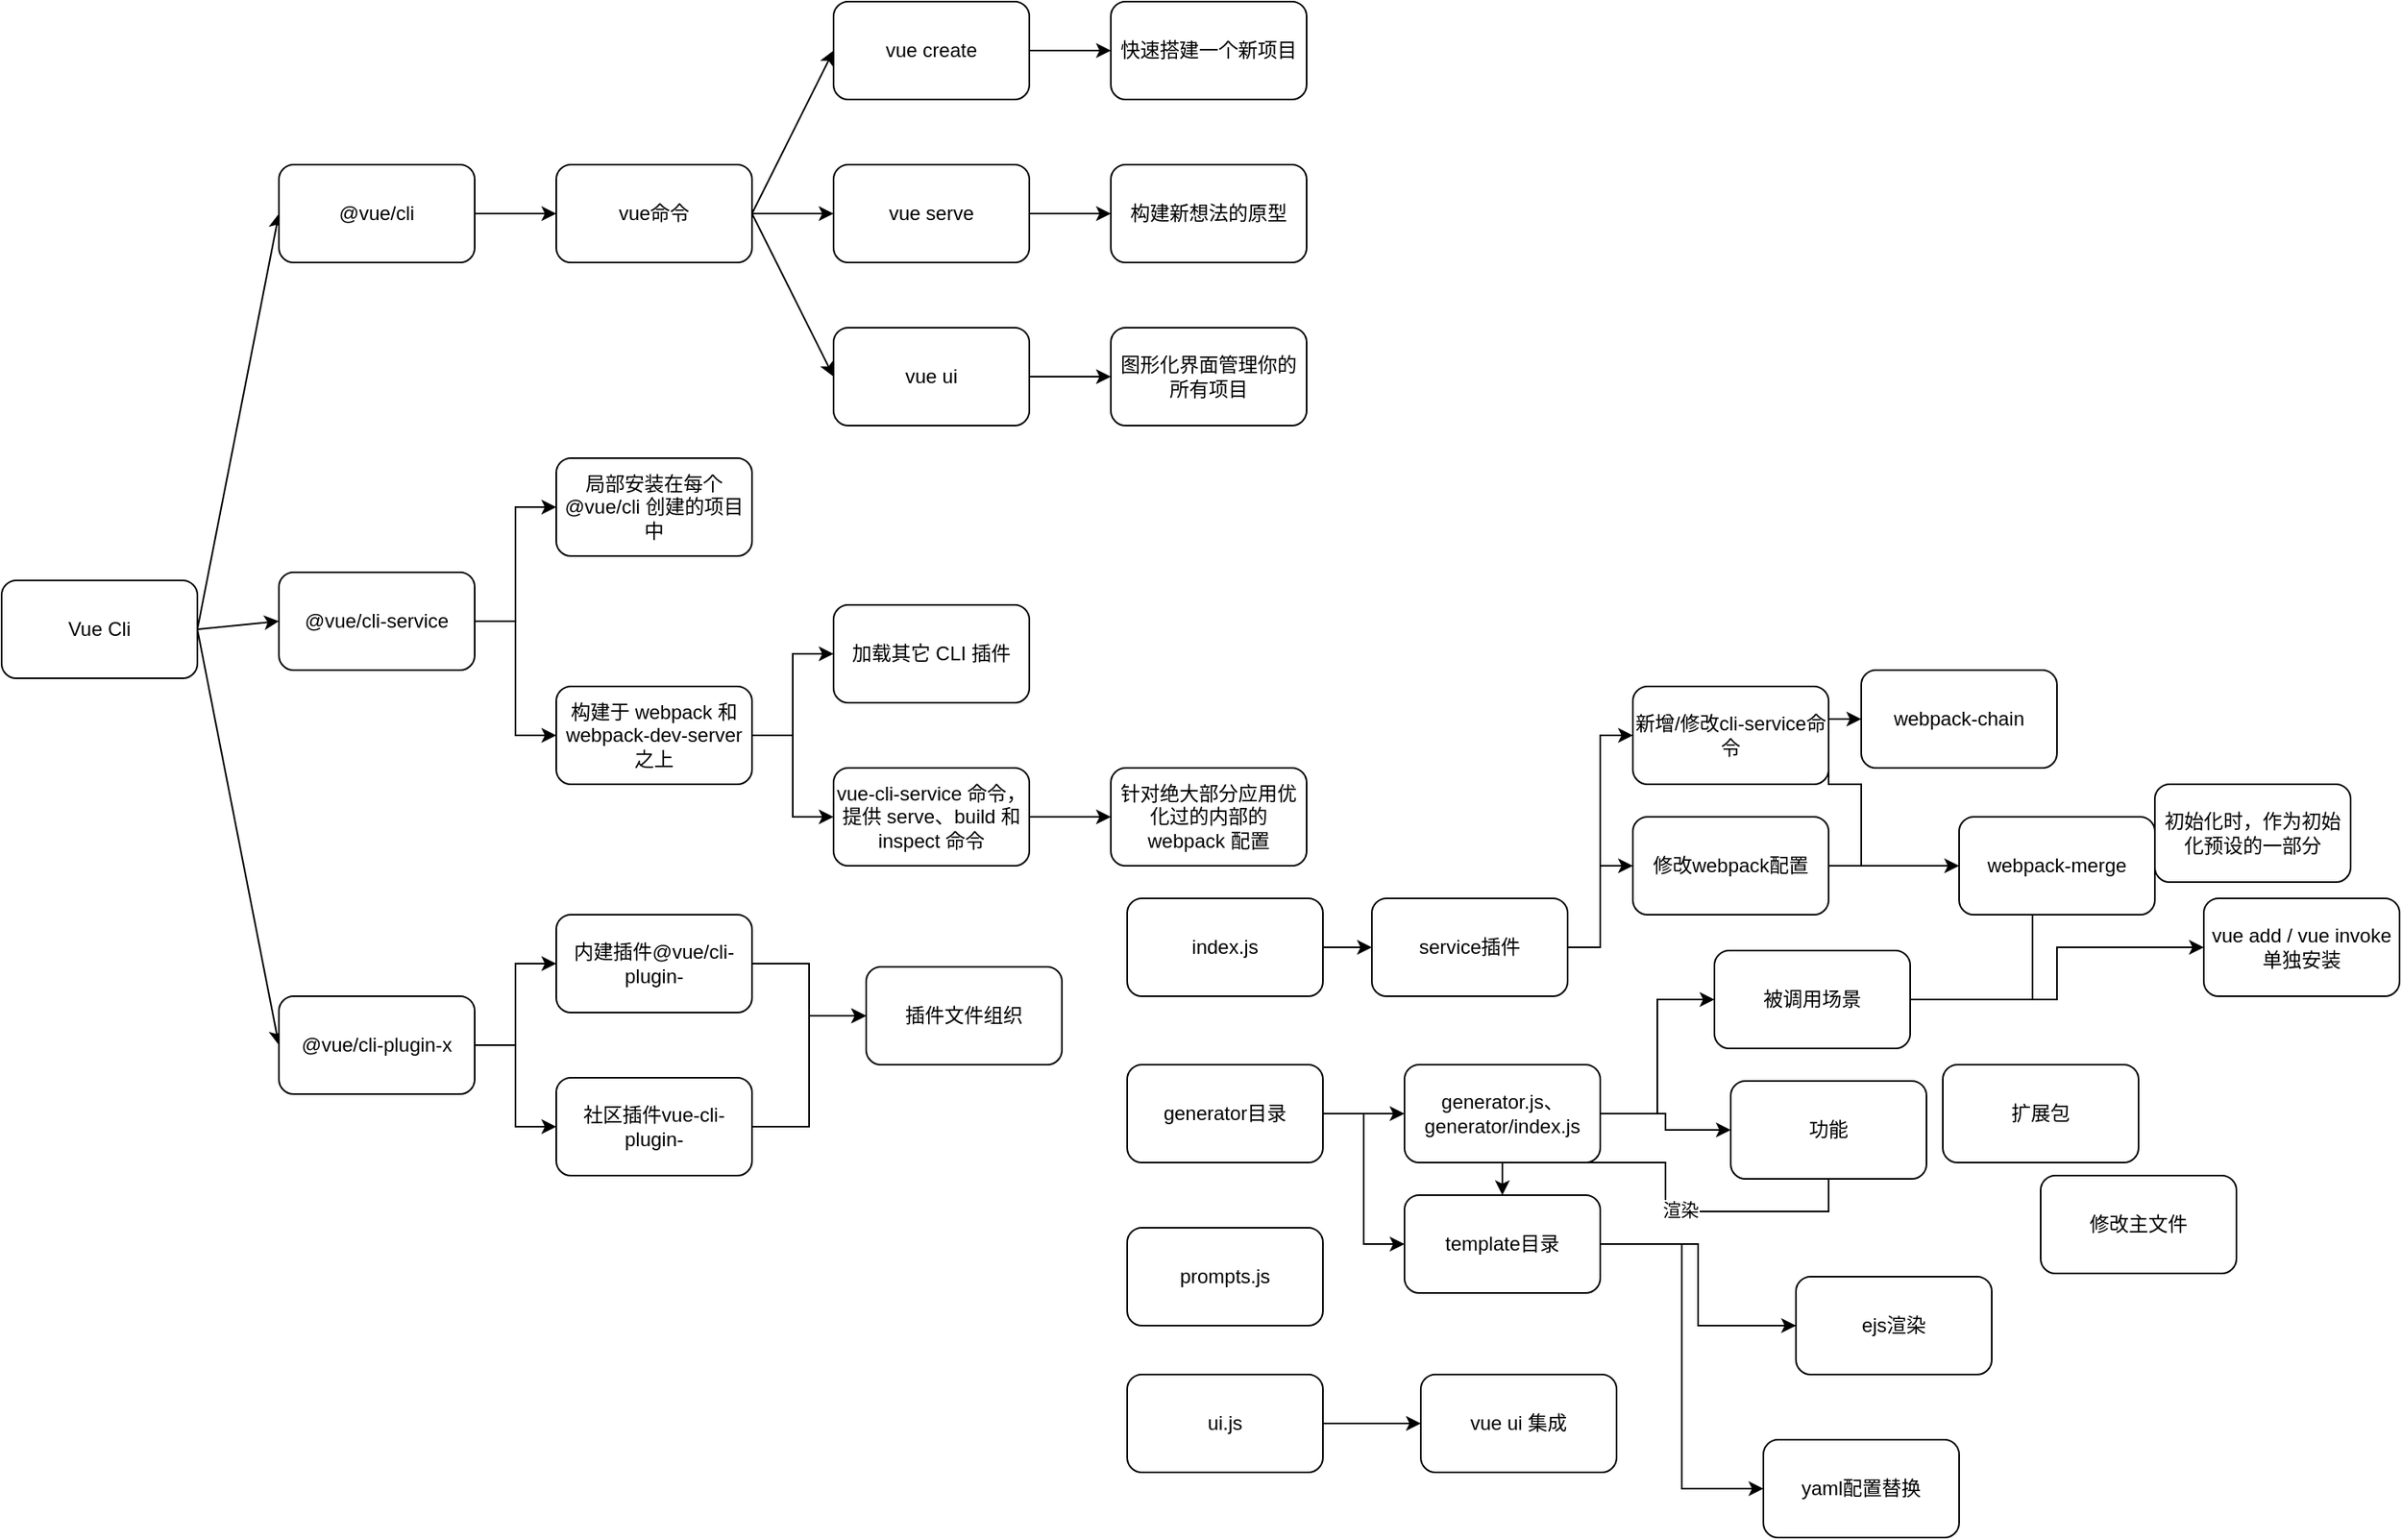 <mxfile version="15.5.8" type="github">
  <diagram name="Page-1" id="2c0d36ab-eaac-3732-788b-9136903baeff">
    <mxGraphModel dx="1422" dy="762" grid="1" gridSize="10" guides="1" tooltips="1" connect="1" arrows="1" fold="1" page="1" pageScale="1.5" pageWidth="1169" pageHeight="827" background="none" math="0" shadow="0">
      <root>
        <mxCell id="0" />
        <mxCell id="1" parent="0" />
        <mxCell id="ZvWc7zO6iXN7wG1vsNxG-127" style="edgeStyle=orthogonalEdgeStyle;rounded=0;orthogonalLoop=1;jettySize=auto;html=1;exitX=1;exitY=0.5;exitDx=0;exitDy=0;entryX=0;entryY=0.5;entryDx=0;entryDy=0;noEdgeStyle=1;orthogonal=1;" parent="1" source="ZvWc7zO6iXN7wG1vsNxG-123" target="ZvWc7zO6iXN7wG1vsNxG-124" edge="1">
          <mxGeometry relative="1" as="geometry" />
        </mxCell>
        <mxCell id="ZvWc7zO6iXN7wG1vsNxG-128" style="edgeStyle=orthogonalEdgeStyle;rounded=0;orthogonalLoop=1;jettySize=auto;html=1;exitX=1;exitY=0.5;exitDx=0;exitDy=0;entryX=0;entryY=0.5;entryDx=0;entryDy=0;noEdgeStyle=1;orthogonal=1;" parent="1" source="ZvWc7zO6iXN7wG1vsNxG-123" target="ZvWc7zO6iXN7wG1vsNxG-125" edge="1">
          <mxGeometry relative="1" as="geometry" />
        </mxCell>
        <mxCell id="ZvWc7zO6iXN7wG1vsNxG-129" style="edgeStyle=orthogonalEdgeStyle;rounded=0;orthogonalLoop=1;jettySize=auto;html=1;exitX=1;exitY=0.5;exitDx=0;exitDy=0;entryX=0;entryY=0.5;entryDx=0;entryDy=0;noEdgeStyle=1;orthogonal=1;" parent="1" source="ZvWc7zO6iXN7wG1vsNxG-123" target="ZvWc7zO6iXN7wG1vsNxG-126" edge="1">
          <mxGeometry relative="1" as="geometry" />
        </mxCell>
        <mxCell id="ZvWc7zO6iXN7wG1vsNxG-123" value="Vue Cli" style="rounded=1;whiteSpace=wrap;html=1;" parent="1" vertex="1">
          <mxGeometry x="150" y="503" width="120" height="60" as="geometry" />
        </mxCell>
        <mxCell id="ZvWc7zO6iXN7wG1vsNxG-137" style="edgeStyle=orthogonalEdgeStyle;rounded=0;orthogonalLoop=1;jettySize=auto;html=1;exitX=1;exitY=0.5;exitDx=0;exitDy=0;entryX=0;entryY=0.5;entryDx=0;entryDy=0;noEdgeStyle=1;orthogonal=1;" parent="1" source="ZvWc7zO6iXN7wG1vsNxG-124" target="ZvWc7zO6iXN7wG1vsNxG-132" edge="1">
          <mxGeometry relative="1" as="geometry" />
        </mxCell>
        <mxCell id="ZvWc7zO6iXN7wG1vsNxG-124" value="@vue/cli" style="rounded=1;whiteSpace=wrap;html=1;" parent="1" vertex="1">
          <mxGeometry x="320" y="248" width="120" height="60" as="geometry" />
        </mxCell>
        <mxCell id="ZvWc7zO6iXN7wG1vsNxG-145" value="" style="edgeStyle=orthogonalEdgeStyle;rounded=0;orthogonalLoop=1;jettySize=auto;html=1;entryX=0;entryY=0.5;entryDx=0;entryDy=0;" parent="1" source="ZvWc7zO6iXN7wG1vsNxG-125" target="ZvWc7zO6iXN7wG1vsNxG-146" edge="1">
          <mxGeometry relative="1" as="geometry">
            <mxPoint x="520" y="230" as="targetPoint" />
          </mxGeometry>
        </mxCell>
        <mxCell id="ZvWc7zO6iXN7wG1vsNxG-148" style="edgeStyle=orthogonalEdgeStyle;rounded=0;orthogonalLoop=1;jettySize=auto;html=1;exitX=1;exitY=0.5;exitDx=0;exitDy=0;entryX=0;entryY=0.5;entryDx=0;entryDy=0;" parent="1" source="ZvWc7zO6iXN7wG1vsNxG-125" target="ZvWc7zO6iXN7wG1vsNxG-147" edge="1">
          <mxGeometry relative="1" as="geometry" />
        </mxCell>
        <mxCell id="ZvWc7zO6iXN7wG1vsNxG-125" value="@vue/cli-service" style="rounded=1;whiteSpace=wrap;html=1;" parent="1" vertex="1">
          <mxGeometry x="320" y="498" width="120" height="60" as="geometry" />
        </mxCell>
        <mxCell id="FP2wUxU0o3MczKa44YQf-8" style="edgeStyle=orthogonalEdgeStyle;rounded=0;orthogonalLoop=1;jettySize=auto;html=1;exitX=1;exitY=0.5;exitDx=0;exitDy=0;" parent="1" source="ZvWc7zO6iXN7wG1vsNxG-126" target="FP2wUxU0o3MczKa44YQf-6" edge="1">
          <mxGeometry relative="1" as="geometry" />
        </mxCell>
        <mxCell id="FP2wUxU0o3MczKa44YQf-9" style="edgeStyle=orthogonalEdgeStyle;rounded=0;orthogonalLoop=1;jettySize=auto;html=1;exitX=1;exitY=0.5;exitDx=0;exitDy=0;entryX=0;entryY=0.5;entryDx=0;entryDy=0;" parent="1" source="ZvWc7zO6iXN7wG1vsNxG-126" target="FP2wUxU0o3MczKa44YQf-7" edge="1">
          <mxGeometry relative="1" as="geometry" />
        </mxCell>
        <mxCell id="ZvWc7zO6iXN7wG1vsNxG-126" value="@vue/cli-plugin-x" style="rounded=1;whiteSpace=wrap;html=1;" parent="1" vertex="1">
          <mxGeometry x="320" y="758" width="120" height="60" as="geometry" />
        </mxCell>
        <mxCell id="ZvWc7zO6iXN7wG1vsNxG-142" style="edgeStyle=orthogonalEdgeStyle;rounded=0;orthogonalLoop=1;jettySize=auto;html=1;exitX=1;exitY=0.5;exitDx=0;exitDy=0;" parent="1" source="ZvWc7zO6iXN7wG1vsNxG-130" target="ZvWc7zO6iXN7wG1vsNxG-140" edge="1">
          <mxGeometry relative="1" as="geometry" />
        </mxCell>
        <mxCell id="ZvWc7zO6iXN7wG1vsNxG-130" value="vue serve" style="rounded=1;whiteSpace=wrap;html=1;" parent="1" vertex="1">
          <mxGeometry x="660" y="248" width="120" height="60" as="geometry" />
        </mxCell>
        <mxCell id="ZvWc7zO6iXN7wG1vsNxG-139" style="edgeStyle=orthogonalEdgeStyle;rounded=0;orthogonalLoop=1;jettySize=auto;html=1;exitX=1;exitY=0.5;exitDx=0;exitDy=0;entryX=0;entryY=0.5;entryDx=0;entryDy=0;" parent="1" source="ZvWc7zO6iXN7wG1vsNxG-131" target="ZvWc7zO6iXN7wG1vsNxG-138" edge="1">
          <mxGeometry relative="1" as="geometry" />
        </mxCell>
        <mxCell id="ZvWc7zO6iXN7wG1vsNxG-131" value="vue create" style="rounded=1;whiteSpace=wrap;html=1;" parent="1" vertex="1">
          <mxGeometry x="660" y="148" width="120" height="60" as="geometry" />
        </mxCell>
        <mxCell id="ZvWc7zO6iXN7wG1vsNxG-134" style="edgeStyle=orthogonalEdgeStyle;rounded=0;orthogonalLoop=1;jettySize=auto;html=1;exitX=1;exitY=0.5;exitDx=0;exitDy=0;entryX=0;entryY=0.5;entryDx=0;entryDy=0;noEdgeStyle=1;orthogonal=1;" parent="1" source="ZvWc7zO6iXN7wG1vsNxG-132" target="ZvWc7zO6iXN7wG1vsNxG-131" edge="1">
          <mxGeometry relative="1" as="geometry" />
        </mxCell>
        <mxCell id="ZvWc7zO6iXN7wG1vsNxG-135" style="edgeStyle=orthogonalEdgeStyle;rounded=0;orthogonalLoop=1;jettySize=auto;html=1;exitX=1;exitY=0.5;exitDx=0;exitDy=0;entryX=0;entryY=0.5;entryDx=0;entryDy=0;noEdgeStyle=1;orthogonal=1;" parent="1" source="ZvWc7zO6iXN7wG1vsNxG-132" target="ZvWc7zO6iXN7wG1vsNxG-130" edge="1">
          <mxGeometry relative="1" as="geometry" />
        </mxCell>
        <mxCell id="ZvWc7zO6iXN7wG1vsNxG-136" style="edgeStyle=orthogonalEdgeStyle;rounded=0;orthogonalLoop=1;jettySize=auto;html=1;exitX=1;exitY=0.5;exitDx=0;exitDy=0;entryX=0;entryY=0.5;entryDx=0;entryDy=0;noEdgeStyle=1;orthogonal=1;" parent="1" source="ZvWc7zO6iXN7wG1vsNxG-132" target="ZvWc7zO6iXN7wG1vsNxG-133" edge="1">
          <mxGeometry relative="1" as="geometry" />
        </mxCell>
        <mxCell id="ZvWc7zO6iXN7wG1vsNxG-132" value="vue命令" style="rounded=1;whiteSpace=wrap;html=1;" parent="1" vertex="1">
          <mxGeometry x="490" y="248" width="120" height="60" as="geometry" />
        </mxCell>
        <mxCell id="ZvWc7zO6iXN7wG1vsNxG-143" style="edgeStyle=orthogonalEdgeStyle;rounded=0;orthogonalLoop=1;jettySize=auto;html=1;exitX=1;exitY=0.5;exitDx=0;exitDy=0;entryX=0;entryY=0.5;entryDx=0;entryDy=0;" parent="1" source="ZvWc7zO6iXN7wG1vsNxG-133" target="ZvWc7zO6iXN7wG1vsNxG-141" edge="1">
          <mxGeometry relative="1" as="geometry" />
        </mxCell>
        <mxCell id="ZvWc7zO6iXN7wG1vsNxG-133" value="vue ui&lt;br&gt;" style="rounded=1;whiteSpace=wrap;html=1;" parent="1" vertex="1">
          <mxGeometry x="660" y="348" width="120" height="60" as="geometry" />
        </mxCell>
        <mxCell id="ZvWc7zO6iXN7wG1vsNxG-138" value="快速搭建一个新项目" style="rounded=1;whiteSpace=wrap;html=1;" parent="1" vertex="1">
          <mxGeometry x="830" y="148" width="120" height="60" as="geometry" />
        </mxCell>
        <mxCell id="ZvWc7zO6iXN7wG1vsNxG-140" value="构建新想法的原型" style="rounded=1;whiteSpace=wrap;html=1;" parent="1" vertex="1">
          <mxGeometry x="830" y="248" width="120" height="60" as="geometry" />
        </mxCell>
        <mxCell id="ZvWc7zO6iXN7wG1vsNxG-141" value="图形化界面管理你的所有项目" style="rounded=1;whiteSpace=wrap;html=1;" parent="1" vertex="1">
          <mxGeometry x="830" y="348" width="120" height="60" as="geometry" />
        </mxCell>
        <mxCell id="ZvWc7zO6iXN7wG1vsNxG-146" value="局部安装在每个 @vue/cli 创建的项目中" style="rounded=1;whiteSpace=wrap;html=1;" parent="1" vertex="1">
          <mxGeometry x="490" y="428" width="120" height="60" as="geometry" />
        </mxCell>
        <mxCell id="FP2wUxU0o3MczKa44YQf-3" style="edgeStyle=orthogonalEdgeStyle;rounded=0;orthogonalLoop=1;jettySize=auto;html=1;exitX=1;exitY=0.5;exitDx=0;exitDy=0;entryX=0;entryY=0.5;entryDx=0;entryDy=0;" parent="1" source="ZvWc7zO6iXN7wG1vsNxG-147" target="ZvWc7zO6iXN7wG1vsNxG-149" edge="1">
          <mxGeometry relative="1" as="geometry" />
        </mxCell>
        <mxCell id="FP2wUxU0o3MczKa44YQf-4" style="edgeStyle=orthogonalEdgeStyle;rounded=0;orthogonalLoop=1;jettySize=auto;html=1;exitX=1;exitY=0.5;exitDx=0;exitDy=0;entryX=0;entryY=0.5;entryDx=0;entryDy=0;" parent="1" source="ZvWc7zO6iXN7wG1vsNxG-147" target="FP2wUxU0o3MczKa44YQf-1" edge="1">
          <mxGeometry relative="1" as="geometry" />
        </mxCell>
        <mxCell id="ZvWc7zO6iXN7wG1vsNxG-147" value="构建于 webpack 和 webpack-dev-server 之上" style="rounded=1;whiteSpace=wrap;html=1;" parent="1" vertex="1">
          <mxGeometry x="490" y="568" width="120" height="60" as="geometry" />
        </mxCell>
        <mxCell id="ZvWc7zO6iXN7wG1vsNxG-149" value="加载其它 CLI 插件" style="rounded=1;whiteSpace=wrap;html=1;" parent="1" vertex="1">
          <mxGeometry x="660" y="518" width="120" height="60" as="geometry" />
        </mxCell>
        <mxCell id="FP2wUxU0o3MczKa44YQf-5" style="edgeStyle=orthogonalEdgeStyle;rounded=0;orthogonalLoop=1;jettySize=auto;html=1;exitX=1;exitY=0.5;exitDx=0;exitDy=0;entryX=0;entryY=0.5;entryDx=0;entryDy=0;" parent="1" source="FP2wUxU0o3MczKa44YQf-1" target="FP2wUxU0o3MczKa44YQf-2" edge="1">
          <mxGeometry relative="1" as="geometry" />
        </mxCell>
        <mxCell id="FP2wUxU0o3MczKa44YQf-1" value="vue-cli-service 命令，提供 serve、build 和 inspect 命令" style="rounded=1;whiteSpace=wrap;html=1;" parent="1" vertex="1">
          <mxGeometry x="660" y="618" width="120" height="60" as="geometry" />
        </mxCell>
        <mxCell id="FP2wUxU0o3MczKa44YQf-2" value="针对绝大部分应用优化过的内部的 webpack 配置" style="rounded=1;whiteSpace=wrap;html=1;" parent="1" vertex="1">
          <mxGeometry x="830" y="618" width="120" height="60" as="geometry" />
        </mxCell>
        <mxCell id="H516AK7WeYCnwf0s0PQc-2" style="edgeStyle=orthogonalEdgeStyle;rounded=0;orthogonalLoop=1;jettySize=auto;html=1;exitX=1;exitY=0.5;exitDx=0;exitDy=0;entryX=0;entryY=0.5;entryDx=0;entryDy=0;" parent="1" source="FP2wUxU0o3MczKa44YQf-6" target="H516AK7WeYCnwf0s0PQc-1" edge="1">
          <mxGeometry relative="1" as="geometry" />
        </mxCell>
        <mxCell id="FP2wUxU0o3MczKa44YQf-6" value="内建插件@vue/cli-plugin-" style="rounded=1;whiteSpace=wrap;html=1;" parent="1" vertex="1">
          <mxGeometry x="490" y="708" width="120" height="60" as="geometry" />
        </mxCell>
        <mxCell id="H516AK7WeYCnwf0s0PQc-3" style="edgeStyle=orthogonalEdgeStyle;rounded=0;orthogonalLoop=1;jettySize=auto;html=1;exitX=1;exitY=0.5;exitDx=0;exitDy=0;entryX=0;entryY=0.5;entryDx=0;entryDy=0;" parent="1" source="FP2wUxU0o3MczKa44YQf-7" target="H516AK7WeYCnwf0s0PQc-1" edge="1">
          <mxGeometry relative="1" as="geometry" />
        </mxCell>
        <mxCell id="FP2wUxU0o3MczKa44YQf-7" value="社区插件vue-cli-plugin-" style="rounded=1;whiteSpace=wrap;html=1;" parent="1" vertex="1">
          <mxGeometry x="490" y="808" width="120" height="60" as="geometry" />
        </mxCell>
        <mxCell id="H516AK7WeYCnwf0s0PQc-1" value="插件文件组织" style="rounded=1;whiteSpace=wrap;html=1;" parent="1" vertex="1">
          <mxGeometry x="680" y="740" width="120" height="60" as="geometry" />
        </mxCell>
        <mxCell id="uyanek5PJyyTh4Yc653p-3" value="" style="edgeStyle=orthogonalEdgeStyle;rounded=0;orthogonalLoop=1;jettySize=auto;html=1;entryX=0;entryY=0.5;entryDx=0;entryDy=0;" edge="1" parent="1" source="H516AK7WeYCnwf0s0PQc-4" target="uyanek5PJyyTh4Yc653p-9">
          <mxGeometry relative="1" as="geometry" />
        </mxCell>
        <mxCell id="uyanek5PJyyTh4Yc653p-12" style="edgeStyle=orthogonalEdgeStyle;rounded=0;orthogonalLoop=1;jettySize=auto;html=1;exitX=1;exitY=0.5;exitDx=0;exitDy=0;entryX=0;entryY=0.5;entryDx=0;entryDy=0;" edge="1" parent="1" source="H516AK7WeYCnwf0s0PQc-4" target="uyanek5PJyyTh4Yc653p-11">
          <mxGeometry relative="1" as="geometry" />
        </mxCell>
        <mxCell id="H516AK7WeYCnwf0s0PQc-4" value="generator目录" style="rounded=1;whiteSpace=wrap;html=1;" parent="1" vertex="1">
          <mxGeometry x="840" y="800" width="120" height="60" as="geometry" />
        </mxCell>
        <mxCell id="uyanek5PJyyTh4Yc653p-1" style="edgeStyle=orthogonalEdgeStyle;rounded=0;orthogonalLoop=1;jettySize=auto;html=1;exitX=1;exitY=0.5;exitDx=0;exitDy=0;entryX=0;entryY=0.5;entryDx=0;entryDy=0;" edge="1" parent="1" source="H516AK7WeYCnwf0s0PQc-5" target="H516AK7WeYCnwf0s0PQc-8">
          <mxGeometry relative="1" as="geometry" />
        </mxCell>
        <mxCell id="H516AK7WeYCnwf0s0PQc-5" value="index.js" style="rounded=1;whiteSpace=wrap;html=1;" parent="1" vertex="1">
          <mxGeometry x="840" y="698" width="120" height="60" as="geometry" />
        </mxCell>
        <mxCell id="H516AK7WeYCnwf0s0PQc-6" value="prompts.js" style="rounded=1;whiteSpace=wrap;html=1;" parent="1" vertex="1">
          <mxGeometry x="840" y="900" width="120" height="60" as="geometry" />
        </mxCell>
        <mxCell id="H516AK7WeYCnwf0s0PQc-10" style="edgeStyle=orthogonalEdgeStyle;rounded=0;orthogonalLoop=1;jettySize=auto;html=1;exitX=1;exitY=0.5;exitDx=0;exitDy=0;entryX=0;entryY=0.5;entryDx=0;entryDy=0;" parent="1" source="H516AK7WeYCnwf0s0PQc-7" target="H516AK7WeYCnwf0s0PQc-9" edge="1">
          <mxGeometry relative="1" as="geometry" />
        </mxCell>
        <mxCell id="H516AK7WeYCnwf0s0PQc-7" value="ui.js" style="rounded=1;whiteSpace=wrap;html=1;" parent="1" vertex="1">
          <mxGeometry x="840" y="990" width="120" height="60" as="geometry" />
        </mxCell>
        <mxCell id="uyanek5PJyyTh4Yc653p-27" style="edgeStyle=orthogonalEdgeStyle;rounded=0;orthogonalLoop=1;jettySize=auto;html=1;exitX=1;exitY=0.5;exitDx=0;exitDy=0;entryX=0;entryY=0.5;entryDx=0;entryDy=0;" edge="1" parent="1" source="H516AK7WeYCnwf0s0PQc-8" target="uyanek5PJyyTh4Yc653p-25">
          <mxGeometry relative="1" as="geometry" />
        </mxCell>
        <mxCell id="uyanek5PJyyTh4Yc653p-28" style="edgeStyle=orthogonalEdgeStyle;rounded=0;orthogonalLoop=1;jettySize=auto;html=1;exitX=1;exitY=0.5;exitDx=0;exitDy=0;entryX=0;entryY=0.5;entryDx=0;entryDy=0;" edge="1" parent="1" source="H516AK7WeYCnwf0s0PQc-8" target="uyanek5PJyyTh4Yc653p-26">
          <mxGeometry relative="1" as="geometry" />
        </mxCell>
        <mxCell id="H516AK7WeYCnwf0s0PQc-8" value="service插件" style="rounded=1;whiteSpace=wrap;html=1;" parent="1" vertex="1">
          <mxGeometry x="990" y="698" width="120" height="60" as="geometry" />
        </mxCell>
        <mxCell id="H516AK7WeYCnwf0s0PQc-9" value="vue ui 集成" style="rounded=1;whiteSpace=wrap;html=1;" parent="1" vertex="1">
          <mxGeometry x="1020" y="990" width="120" height="60" as="geometry" />
        </mxCell>
        <mxCell id="uyanek5PJyyTh4Yc653p-2" value="初始化时，作为初始化预设的一部分" style="rounded=1;whiteSpace=wrap;html=1;" vertex="1" parent="1">
          <mxGeometry x="1470" y="628" width="120" height="60" as="geometry" />
        </mxCell>
        <mxCell id="uyanek5PJyyTh4Yc653p-4" value="vue add / vue invoke单独安装" style="rounded=1;whiteSpace=wrap;html=1;" vertex="1" parent="1">
          <mxGeometry x="1500" y="698" width="120" height="60" as="geometry" />
        </mxCell>
        <mxCell id="uyanek5PJyyTh4Yc653p-7" style="edgeStyle=orthogonalEdgeStyle;rounded=0;orthogonalLoop=1;jettySize=auto;html=1;exitX=1;exitY=0.5;exitDx=0;exitDy=0;entryX=0;entryY=0.5;entryDx=0;entryDy=0;" edge="1" parent="1" source="uyanek5PJyyTh4Yc653p-5" target="uyanek5PJyyTh4Yc653p-2">
          <mxGeometry relative="1" as="geometry" />
        </mxCell>
        <mxCell id="uyanek5PJyyTh4Yc653p-8" style="edgeStyle=orthogonalEdgeStyle;rounded=0;orthogonalLoop=1;jettySize=auto;html=1;exitX=1;exitY=0.5;exitDx=0;exitDy=0;entryX=0;entryY=0.5;entryDx=0;entryDy=0;" edge="1" parent="1" source="uyanek5PJyyTh4Yc653p-5" target="uyanek5PJyyTh4Yc653p-4">
          <mxGeometry relative="1" as="geometry" />
        </mxCell>
        <mxCell id="uyanek5PJyyTh4Yc653p-5" value="被调用场景" style="rounded=1;whiteSpace=wrap;html=1;" vertex="1" parent="1">
          <mxGeometry x="1200" y="730" width="120" height="60" as="geometry" />
        </mxCell>
        <mxCell id="uyanek5PJyyTh4Yc653p-10" style="edgeStyle=orthogonalEdgeStyle;rounded=0;orthogonalLoop=1;jettySize=auto;html=1;exitX=1;exitY=0.5;exitDx=0;exitDy=0;entryX=0;entryY=0.5;entryDx=0;entryDy=0;" edge="1" parent="1" source="uyanek5PJyyTh4Yc653p-9" target="uyanek5PJyyTh4Yc653p-5">
          <mxGeometry relative="1" as="geometry" />
        </mxCell>
        <mxCell id="uyanek5PJyyTh4Yc653p-19" style="edgeStyle=orthogonalEdgeStyle;rounded=0;orthogonalLoop=1;jettySize=auto;html=1;entryX=0;entryY=0.5;entryDx=0;entryDy=0;" edge="1" parent="1" source="uyanek5PJyyTh4Yc653p-9" target="uyanek5PJyyTh4Yc653p-18">
          <mxGeometry relative="1" as="geometry" />
        </mxCell>
        <mxCell id="uyanek5PJyyTh4Yc653p-9" value="generator.js、generator/index.js" style="rounded=1;whiteSpace=wrap;html=1;" vertex="1" parent="1">
          <mxGeometry x="1010" y="800" width="120" height="60" as="geometry" />
        </mxCell>
        <mxCell id="uyanek5PJyyTh4Yc653p-14" value="" style="edgeStyle=orthogonalEdgeStyle;rounded=0;orthogonalLoop=1;jettySize=auto;html=1;" edge="1" parent="1" source="uyanek5PJyyTh4Yc653p-11" target="uyanek5PJyyTh4Yc653p-13">
          <mxGeometry relative="1" as="geometry" />
        </mxCell>
        <mxCell id="uyanek5PJyyTh4Yc653p-17" style="edgeStyle=orthogonalEdgeStyle;rounded=0;orthogonalLoop=1;jettySize=auto;html=1;exitX=1;exitY=0.5;exitDx=0;exitDy=0;entryX=0;entryY=0.5;entryDx=0;entryDy=0;" edge="1" parent="1" source="uyanek5PJyyTh4Yc653p-11" target="uyanek5PJyyTh4Yc653p-15">
          <mxGeometry relative="1" as="geometry" />
        </mxCell>
        <mxCell id="uyanek5PJyyTh4Yc653p-11" value="template目录" style="rounded=1;whiteSpace=wrap;html=1;" vertex="1" parent="1">
          <mxGeometry x="1010" y="880" width="120" height="60" as="geometry" />
        </mxCell>
        <mxCell id="uyanek5PJyyTh4Yc653p-15" value="yaml配置替换" style="rounded=1;whiteSpace=wrap;html=1;" vertex="1" parent="1">
          <mxGeometry x="1230" y="1030" width="120" height="60" as="geometry" />
        </mxCell>
        <mxCell id="uyanek5PJyyTh4Yc653p-21" style="edgeStyle=orthogonalEdgeStyle;rounded=0;orthogonalLoop=1;jettySize=auto;html=1;exitX=0.5;exitY=1;exitDx=0;exitDy=0;entryX=0.5;entryY=0;entryDx=0;entryDy=0;" edge="1" parent="1" source="uyanek5PJyyTh4Yc653p-18" target="uyanek5PJyyTh4Yc653p-11">
          <mxGeometry relative="1" as="geometry" />
        </mxCell>
        <mxCell id="uyanek5PJyyTh4Yc653p-22" value="渲染" style="edgeLabel;html=1;align=center;verticalAlign=middle;resizable=0;points=[];" vertex="1" connectable="0" parent="uyanek5PJyyTh4Yc653p-21">
          <mxGeometry x="-0.178" y="-1" relative="1" as="geometry">
            <mxPoint as="offset" />
          </mxGeometry>
        </mxCell>
        <mxCell id="uyanek5PJyyTh4Yc653p-18" value="功能" style="rounded=1;whiteSpace=wrap;html=1;" vertex="1" parent="1">
          <mxGeometry x="1210" y="810" width="120" height="60" as="geometry" />
        </mxCell>
        <mxCell id="uyanek5PJyyTh4Yc653p-13" value="ejs渲染" style="rounded=1;whiteSpace=wrap;html=1;" vertex="1" parent="1">
          <mxGeometry x="1250" y="930" width="120" height="60" as="geometry" />
        </mxCell>
        <mxCell id="uyanek5PJyyTh4Yc653p-20" value="" style="edgeStyle=orthogonalEdgeStyle;rounded=0;orthogonalLoop=1;jettySize=auto;html=1;endArrow=none;" edge="1" parent="1" source="uyanek5PJyyTh4Yc653p-11" target="uyanek5PJyyTh4Yc653p-13">
          <mxGeometry relative="1" as="geometry">
            <mxPoint x="1130" y="910" as="sourcePoint" />
            <mxPoint x="1270" y="950" as="targetPoint" />
          </mxGeometry>
        </mxCell>
        <mxCell id="uyanek5PJyyTh4Yc653p-23" value="扩展包" style="rounded=1;whiteSpace=wrap;html=1;" vertex="1" parent="1">
          <mxGeometry x="1340" y="800" width="120" height="60" as="geometry" />
        </mxCell>
        <mxCell id="uyanek5PJyyTh4Yc653p-24" value="修改主文件" style="rounded=1;whiteSpace=wrap;html=1;" vertex="1" parent="1">
          <mxGeometry x="1400" y="868" width="120" height="60" as="geometry" />
        </mxCell>
        <mxCell id="uyanek5PJyyTh4Yc653p-25" value="新增/修改cli-service命令" style="rounded=1;whiteSpace=wrap;html=1;" vertex="1" parent="1">
          <mxGeometry x="1150" y="568" width="120" height="60" as="geometry" />
        </mxCell>
        <mxCell id="uyanek5PJyyTh4Yc653p-31" style="edgeStyle=orthogonalEdgeStyle;rounded=0;orthogonalLoop=1;jettySize=auto;html=1;exitX=1;exitY=0.5;exitDx=0;exitDy=0;entryX=0;entryY=0.5;entryDx=0;entryDy=0;" edge="1" parent="1" source="uyanek5PJyyTh4Yc653p-26" target="uyanek5PJyyTh4Yc653p-30">
          <mxGeometry relative="1" as="geometry" />
        </mxCell>
        <mxCell id="uyanek5PJyyTh4Yc653p-32" style="edgeStyle=orthogonalEdgeStyle;rounded=0;orthogonalLoop=1;jettySize=auto;html=1;exitX=1;exitY=0.5;exitDx=0;exitDy=0;entryX=0;entryY=0.5;entryDx=0;entryDy=0;" edge="1" parent="1" source="uyanek5PJyyTh4Yc653p-26" target="uyanek5PJyyTh4Yc653p-29">
          <mxGeometry relative="1" as="geometry" />
        </mxCell>
        <mxCell id="uyanek5PJyyTh4Yc653p-26" value="修改webpack配置" style="rounded=1;whiteSpace=wrap;html=1;" vertex="1" parent="1">
          <mxGeometry x="1150" y="648" width="120" height="60" as="geometry" />
        </mxCell>
        <mxCell id="uyanek5PJyyTh4Yc653p-29" value="webpack-merge" style="rounded=1;whiteSpace=wrap;html=1;" vertex="1" parent="1">
          <mxGeometry x="1350" y="648" width="120" height="60" as="geometry" />
        </mxCell>
        <mxCell id="uyanek5PJyyTh4Yc653p-30" value="webpack-chain" style="rounded=1;whiteSpace=wrap;html=1;" vertex="1" parent="1">
          <mxGeometry x="1290" y="558" width="120" height="60" as="geometry" />
        </mxCell>
      </root>
    </mxGraphModel>
  </diagram>
</mxfile>
